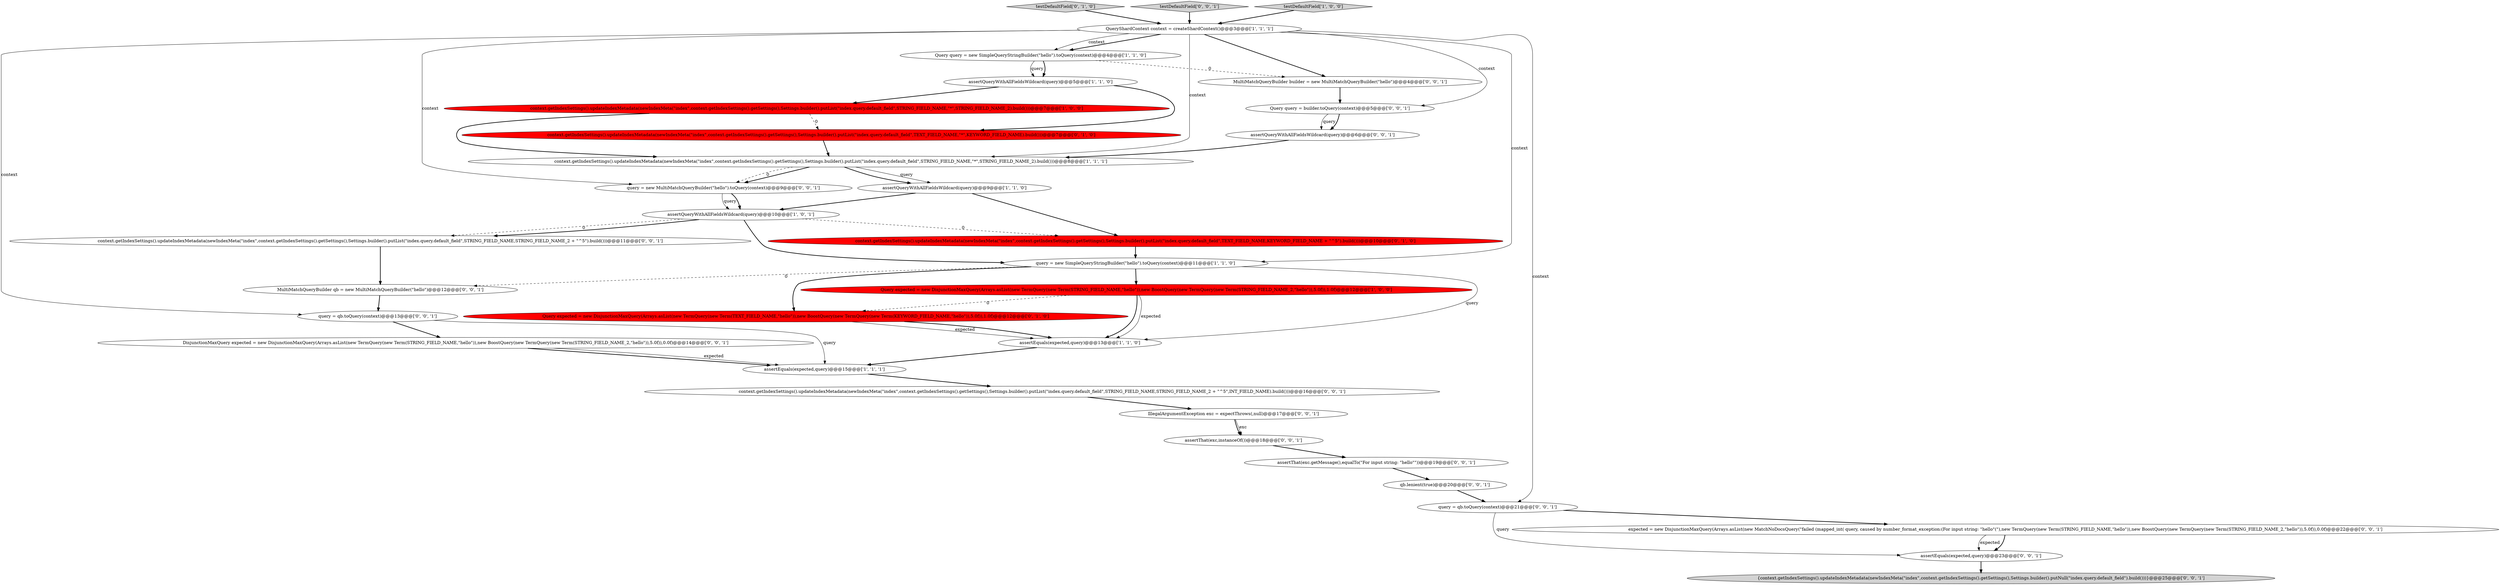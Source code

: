 digraph {
13 [style = filled, label = "testDefaultField['0', '1', '0']", fillcolor = lightgray, shape = diamond image = "AAA0AAABBB2BBB"];
20 [style = filled, label = "testDefaultField['0', '0', '1']", fillcolor = lightgray, shape = diamond image = "AAA0AAABBB3BBB"];
28 [style = filled, label = "DisjunctionMaxQuery expected = new DisjunctionMaxQuery(Arrays.asList(new TermQuery(new Term(STRING_FIELD_NAME,\"hello\")),new BoostQuery(new TermQuery(new Term(STRING_FIELD_NAME_2,\"hello\")),5.0f)),0.0f)@@@14@@@['0', '0', '1']", fillcolor = white, shape = ellipse image = "AAA0AAABBB3BBB"];
14 [style = filled, label = "context.getIndexSettings().updateIndexMetadata(newIndexMeta(\"index\",context.getIndexSettings().getSettings(),Settings.builder().putList(\"index.query.default_field\",TEXT_FIELD_NAME,\"*\",KEYWORD_FIELD_NAME).build()))@@@7@@@['0', '1', '0']", fillcolor = red, shape = ellipse image = "AAA1AAABBB2BBB"];
19 [style = filled, label = "query = qb.toQuery(context)@@@21@@@['0', '0', '1']", fillcolor = white, shape = ellipse image = "AAA0AAABBB3BBB"];
15 [style = filled, label = "Query expected = new DisjunctionMaxQuery(Arrays.asList(new TermQuery(new Term(TEXT_FIELD_NAME,\"hello\")),new BoostQuery(new TermQuery(new Term(KEYWORD_FIELD_NAME,\"hello\")),5.0f)),1.0f)@@@12@@@['0', '1', '0']", fillcolor = red, shape = ellipse image = "AAA1AAABBB2BBB"];
22 [style = filled, label = "MultiMatchQueryBuilder builder = new MultiMatchQueryBuilder(\"hello\")@@@4@@@['0', '0', '1']", fillcolor = white, shape = ellipse image = "AAA0AAABBB3BBB"];
23 [style = filled, label = "qb.lenient(true)@@@20@@@['0', '0', '1']", fillcolor = white, shape = ellipse image = "AAA0AAABBB3BBB"];
12 [style = filled, label = "context.getIndexSettings().updateIndexMetadata(newIndexMeta(\"index\",context.getIndexSettings().getSettings(),Settings.builder().putList(\"index.query.default_field\",TEXT_FIELD_NAME,KEYWORD_FIELD_NAME + \"^5\").build()))@@@10@@@['0', '1', '0']", fillcolor = red, shape = ellipse image = "AAA1AAABBB2BBB"];
4 [style = filled, label = "assertEquals(expected,query)@@@13@@@['1', '1', '0']", fillcolor = white, shape = ellipse image = "AAA0AAABBB1BBB"];
3 [style = filled, label = "assertQueryWithAllFieldsWildcard(query)@@@5@@@['1', '1', '0']", fillcolor = white, shape = ellipse image = "AAA0AAABBB1BBB"];
9 [style = filled, label = "QueryShardContext context = createShardContext()@@@3@@@['1', '1', '1']", fillcolor = white, shape = ellipse image = "AAA0AAABBB1BBB"];
2 [style = filled, label = "testDefaultField['1', '0', '0']", fillcolor = lightgray, shape = diamond image = "AAA0AAABBB1BBB"];
6 [style = filled, label = "assertQueryWithAllFieldsWildcard(query)@@@10@@@['1', '0', '1']", fillcolor = white, shape = ellipse image = "AAA0AAABBB1BBB"];
30 [style = filled, label = "context.getIndexSettings().updateIndexMetadata(newIndexMeta(\"index\",context.getIndexSettings().getSettings(),Settings.builder().putList(\"index.query.default_field\",STRING_FIELD_NAME,STRING_FIELD_NAME_2 + \"^5\").build()))@@@11@@@['0', '0', '1']", fillcolor = white, shape = ellipse image = "AAA0AAABBB3BBB"];
17 [style = filled, label = "assertThat(exc,instanceOf())@@@18@@@['0', '0', '1']", fillcolor = white, shape = ellipse image = "AAA0AAABBB3BBB"];
27 [style = filled, label = "MultiMatchQueryBuilder qb = new MultiMatchQueryBuilder(\"hello\")@@@12@@@['0', '0', '1']", fillcolor = white, shape = ellipse image = "AAA0AAABBB3BBB"];
31 [style = filled, label = "context.getIndexSettings().updateIndexMetadata(newIndexMeta(\"index\",context.getIndexSettings().getSettings(),Settings.builder().putList(\"index.query.default_field\",STRING_FIELD_NAME,STRING_FIELD_NAME_2 + \"^5\",INT_FIELD_NAME).build()))@@@16@@@['0', '0', '1']", fillcolor = white, shape = ellipse image = "AAA0AAABBB3BBB"];
8 [style = filled, label = "query = new SimpleQueryStringBuilder(\"hello\").toQuery(context)@@@11@@@['1', '1', '0']", fillcolor = white, shape = ellipse image = "AAA0AAABBB1BBB"];
33 [style = filled, label = "assertEquals(expected,query)@@@23@@@['0', '0', '1']", fillcolor = white, shape = ellipse image = "AAA0AAABBB3BBB"];
7 [style = filled, label = "context.getIndexSettings().updateIndexMetadata(newIndexMeta(\"index\",context.getIndexSettings().getSettings(),Settings.builder().putList(\"index.query.default_field\",STRING_FIELD_NAME,\"*\",STRING_FIELD_NAME_2).build()))@@@8@@@['1', '1', '1']", fillcolor = white, shape = ellipse image = "AAA0AAABBB1BBB"];
11 [style = filled, label = "Query expected = new DisjunctionMaxQuery(Arrays.asList(new TermQuery(new Term(STRING_FIELD_NAME,\"hello\")),new BoostQuery(new TermQuery(new Term(STRING_FIELD_NAME_2,\"hello\")),5.0f)),1.0f)@@@12@@@['1', '0', '0']", fillcolor = red, shape = ellipse image = "AAA1AAABBB1BBB"];
24 [style = filled, label = "Query query = builder.toQuery(context)@@@5@@@['0', '0', '1']", fillcolor = white, shape = ellipse image = "AAA0AAABBB3BBB"];
5 [style = filled, label = "assertEquals(expected,query)@@@15@@@['1', '1', '1']", fillcolor = white, shape = ellipse image = "AAA0AAABBB1BBB"];
10 [style = filled, label = "context.getIndexSettings().updateIndexMetadata(newIndexMeta(\"index\",context.getIndexSettings().getSettings(),Settings.builder().putList(\"index.query.default_field\",STRING_FIELD_NAME,\"*\",STRING_FIELD_NAME_2).build()))@@@7@@@['1', '0', '0']", fillcolor = red, shape = ellipse image = "AAA1AAABBB1BBB"];
25 [style = filled, label = "assertQueryWithAllFieldsWildcard(query)@@@6@@@['0', '0', '1']", fillcolor = white, shape = ellipse image = "AAA0AAABBB3BBB"];
18 [style = filled, label = "IllegalArgumentException exc = expectThrows(,null)@@@17@@@['0', '0', '1']", fillcolor = white, shape = ellipse image = "AAA0AAABBB3BBB"];
29 [style = filled, label = "query = qb.toQuery(context)@@@13@@@['0', '0', '1']", fillcolor = white, shape = ellipse image = "AAA0AAABBB3BBB"];
26 [style = filled, label = "query = new MultiMatchQueryBuilder(\"hello\").toQuery(context)@@@9@@@['0', '0', '1']", fillcolor = white, shape = ellipse image = "AAA0AAABBB3BBB"];
21 [style = filled, label = "expected = new DisjunctionMaxQuery(Arrays.asList(new MatchNoDocsQuery(\"failed (mapped_int( query, caused by number_format_exception:(For input string: \"hello\"(\"),new TermQuery(new Term(STRING_FIELD_NAME,\"hello\")),new BoostQuery(new TermQuery(new Term(STRING_FIELD_NAME_2,\"hello\")),5.0f)),0.0f)@@@22@@@['0', '0', '1']", fillcolor = white, shape = ellipse image = "AAA0AAABBB3BBB"];
0 [style = filled, label = "Query query = new SimpleQueryStringBuilder(\"hello\").toQuery(context)@@@4@@@['1', '1', '0']", fillcolor = white, shape = ellipse image = "AAA0AAABBB1BBB"];
16 [style = filled, label = "assertThat(exc.getMessage(),equalTo(\"For input string: \"hello\"\"))@@@19@@@['0', '0', '1']", fillcolor = white, shape = ellipse image = "AAA0AAABBB3BBB"];
32 [style = filled, label = "{context.getIndexSettings().updateIndexMetadata(newIndexMeta(\"index\",context.getIndexSettings().getSettings(),Settings.builder().putNull(\"index.query.default_field\").build()))}@@@25@@@['0', '0', '1']", fillcolor = lightgray, shape = ellipse image = "AAA0AAABBB3BBB"];
1 [style = filled, label = "assertQueryWithAllFieldsWildcard(query)@@@9@@@['1', '1', '0']", fillcolor = white, shape = ellipse image = "AAA0AAABBB1BBB"];
9->22 [style = bold, label=""];
0->3 [style = bold, label=""];
19->33 [style = solid, label="query"];
28->5 [style = bold, label=""];
7->1 [style = bold, label=""];
8->15 [style = bold, label=""];
9->0 [style = bold, label=""];
29->5 [style = solid, label="query"];
20->9 [style = bold, label=""];
11->15 [style = dashed, label="0"];
9->0 [style = solid, label="context"];
21->33 [style = bold, label=""];
11->4 [style = bold, label=""];
3->14 [style = bold, label=""];
30->27 [style = bold, label=""];
26->6 [style = solid, label="query"];
11->4 [style = solid, label="expected"];
18->17 [style = bold, label=""];
0->3 [style = solid, label="query"];
31->18 [style = bold, label=""];
7->1 [style = solid, label="query"];
9->19 [style = solid, label="context"];
2->9 [style = bold, label=""];
16->23 [style = bold, label=""];
26->6 [style = bold, label=""];
25->7 [style = bold, label=""];
10->7 [style = bold, label=""];
0->22 [style = dashed, label="0"];
14->7 [style = bold, label=""];
15->4 [style = solid, label="expected"];
7->26 [style = bold, label=""];
29->28 [style = bold, label=""];
8->4 [style = solid, label="query"];
9->26 [style = solid, label="context"];
6->12 [style = dashed, label="0"];
3->10 [style = bold, label=""];
9->7 [style = solid, label="context"];
1->6 [style = bold, label=""];
9->29 [style = solid, label="context"];
5->31 [style = bold, label=""];
24->25 [style = solid, label="query"];
12->8 [style = bold, label=""];
28->5 [style = solid, label="expected"];
24->25 [style = bold, label=""];
9->8 [style = solid, label="context"];
23->19 [style = bold, label=""];
6->8 [style = bold, label=""];
15->4 [style = bold, label=""];
1->12 [style = bold, label=""];
8->27 [style = dashed, label="0"];
33->32 [style = bold, label=""];
6->30 [style = dashed, label="0"];
19->21 [style = bold, label=""];
13->9 [style = bold, label=""];
22->24 [style = bold, label=""];
27->29 [style = bold, label=""];
7->26 [style = dashed, label="0"];
21->33 [style = solid, label="expected"];
8->11 [style = bold, label=""];
18->17 [style = solid, label="exc"];
4->5 [style = bold, label=""];
10->14 [style = dashed, label="0"];
17->16 [style = bold, label=""];
9->24 [style = solid, label="context"];
6->30 [style = bold, label=""];
}
